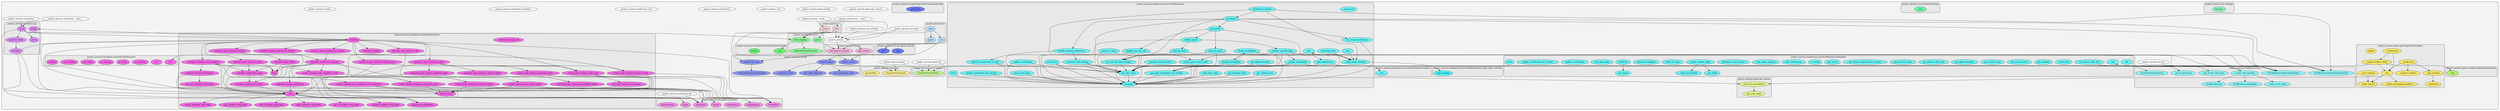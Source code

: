 digraph G {
    graph [rankdir=TB, ranksep=0.5, layout=dot, clusterrank="local"];
    subgraph cluster_G {

        graph [style="filled,rounded", fillcolor="#80808018", label=""];
        project_pactum [label="project_pactum", style="filled", fillcolor="#ffffffb2", fontcolor="#000000", group="0"];
        project_pactum____main__ [label="project_pactum.__main__", style="filled", fillcolor="#ffffffb2", fontcolor="#000000", group="1"];
        project_pactum__agent [label="project_pactum.agent", style="filled", fillcolor="#ffffffb2", fontcolor="#000000", group="2"];
        project_pactum__agent__api [label="project_pactum.agent.api", style="filled", fillcolor="#ffffffb2", fontcolor="#000000", group="3"];
        project_pactum__agent__get_notices [label="project_pactum.agent.get_notices", style="filled", fillcolor="#ffffffb2", fontcolor="#000000", group="4"];
        project_pactum__agent__worker [label="project_pactum.agent.worker", style="filled", fillcolor="#ffffffb2", fontcolor="#000000", group="5"];
        project_pactum__core [label="project_pactum.core", style="filled", fillcolor="#ffffffb2", fontcolor="#000000", group="6"];
        project_pactum__core__base [label="project_pactum.core.base", style="filled", fillcolor="#ffffffb2", fontcolor="#000000", group="7"];
        project_pactum__core__settings [label="project_pactum.core.settings", style="filled", fillcolor="#ffffffb2", fontcolor="#000000", group="8"];
        project_pactum__rendezvous [label="project_pactum.rendezvous", style="filled", fillcolor="#ffffffb2", fontcolor="#000000", group="9"];
        project_pactum__rendezvous__etcd [label="project_pactum.rendezvous.etcd", style="filled", fillcolor="#ffffffb2", fontcolor="#000000", group="10"];
        project_pactum__run [label="project_pactum.run", style="filled", fillcolor="#ffffffb2", fontcolor="#000000", group="11"];
        project_pactum__run____main__ [label="project_pactum.run.__main__", style="filled", fillcolor="#ffffffb2", fontcolor="#000000", group="12"];
        project_pactum__run__api [label="project_pactum.run.api", style="filled", fillcolor="#ffffffb2", fontcolor="#000000", group="13"];
        project_pactum__simulation [label="project_pactum.simulation", style="filled", fillcolor="#ffffffb2", fontcolor="#000000", group="14"];
        project_pactum__simulation____main__ [label="project_pactum.simulation.__main__", style="filled", fillcolor="#ffffffb2", fontcolor="#000000", group="15"];
        project_pactum__simulation__api [label="project_pactum.simulation.api", style="filled", fillcolor="#ffffffb2", fontcolor="#000000", group="16"];
        project_pactum__simulation__simulator [label="project_pactum.simulation.simulator", style="filled", fillcolor="#ffffffb2", fontcolor="#000000", group="17"];
        project_pactum__version [label="project_pactum.version", style="filled", fillcolor="#ffffffb2", fontcolor="#000000", group="18"];
        subgraph cluster_project_pactum {

            graph [style="filled,rounded", fillcolor="#80808018", label="project_pactum"];
            project_pactum__main [label="main", style="filled", fillcolor="#feccccb2", fontcolor="#000000", group="0"];
            project_pactum__run [label="run", style="filled", fillcolor="#feccccb2", fontcolor="#000000", group="0"];
        }
        subgraph cluster_project_pactum__agent__api {

            graph [style="filled,rounded", fillcolor="#80808018", label="project_pactum.agent.api"];
            project_pactum__agent__api__ProjectPactumAgent [label="ProjectPactumAgent", style="filled", fillcolor="#ffef65b2", fontcolor="#000000", group="3"];
            project_pactum__agent__api__ProjectPactumAgent [label="ProjectPactumAgent", style="filled", fillcolor="#ffef65b2", fontcolor="#000000", group="3"];
            project_pactum__agent__api__sig_handler [label="sig_handler", style="filled", fillcolor="#ffef65b2", fontcolor="#000000", group="3"];
        }
        subgraph cluster_project_pactum__agent__api__ProjectPactumAgent {

            graph [style="filled,rounded", fillcolor="#80808018", label="project_pactum.agent.api.ProjectPactumAgent"];
            project_pactum__agent__api__ProjectPactumAgent____init__ [label="__init__", style="filled", fillcolor="#ffea32b2", fontcolor="#000000", group="3"];
            project_pactum__agent__api__ProjectPactumAgent___assign_worker_ranks [label="_assign_worker_ranks", style="filled", fillcolor="#ffea32b2", fontcolor="#000000", group="3"];
            project_pactum__agent__api__ProjectPactumAgent___drain_preempting_workers [label="_drain_preempting_workers", style="filled", fillcolor="#ffea32b2", fontcolor="#000000", group="3"];
            project_pactum__agent__api__ProjectPactumAgent___invoke_run [label="_invoke_run", style="filled", fillcolor="#ffea32b2", fontcolor="#000000", group="3"];
            project_pactum__agent__api__ProjectPactumAgent___make_log_dir [label="_make_log_dir", style="filled", fillcolor="#ffea32b2", fontcolor="#000000", group="3"];
            project_pactum__agent__api__ProjectPactumAgent___monitor_workers [label="_monitor_workers", style="filled", fillcolor="#ffea32b2", fontcolor="#000000", group="3"];
            project_pactum__agent__api__ProjectPactumAgent___rendezvous [label="_rendezvous", style="filled", fillcolor="#ffea32b2", fontcolor="#000000", group="3"];
            project_pactum__agent__api__ProjectPactumAgent___shutdown [label="_shutdown", style="filled", fillcolor="#ffea32b2", fontcolor="#000000", group="3"];
            project_pactum__agent__api__ProjectPactumAgent___start_workers [label="_start_workers", style="filled", fillcolor="#ffea32b2", fontcolor="#000000", group="3"];
            project_pactum__agent__api__ProjectPactumAgent___stop_workers [label="_stop_workers", style="filled", fillcolor="#ffea32b2", fontcolor="#000000", group="3"];
            project_pactum__agent__api__ProjectPactumAgent__signal [label="signal", style="filled", fillcolor="#ffea32b2", fontcolor="#000000", group="3"];
        }
        subgraph cluster_project_pactum__agent__get_notices {

            graph [style="filled,rounded", fillcolor="#80808018", label="project_pactum.agent.get_notices"];
            project_pactum__agent__get_notices__check_for_preemption [label="check_for_preemption", style="filled", fillcolor="#e0ff65b2", fontcolor="#000000", group="4"];
            project_pactum__agent__get_notices__get_auth_token [label="get_auth_token", style="filled", fillcolor="#e0ff65b2", fontcolor="#000000", group="4"];
        }
        subgraph cluster_project_pactum__agent__worker {

            graph [style="filled,rounded", fillcolor="#80808018", label="project_pactum.agent.worker"];
            project_pactum__agent__worker__ProjectPactumWorker [label="ProjectPactumWorker", style="filled", fillcolor="#b2ff65b2", fontcolor="#000000", group="5"];
        }
        subgraph cluster_project_pactum__agent__worker__ProjectPactumWorker {

            graph [style="filled,rounded", fillcolor="#80808018", label="project_pactum.agent.worker.ProjectPactumWorker"];
            project_pactum__agent__worker__ProjectPactumWorker____init__ [label="__init__", style="filled", fillcolor="#99ff32b2", fontcolor="#000000", group="5"];
        }
        subgraph cluster_project_pactum__core__base {

            graph [style="filled,rounded", fillcolor="#80808018", label="project_pactum.core.base"];
            project_pactum__core__base__ProjectPactumFormatter [label="ProjectPactumFormatter", style="filled", fillcolor="#65ff75b2", fontcolor="#000000", group="7"];
            project_pactum__core__base__parse [label="parse", style="filled", fillcolor="#65ff75b2", fontcolor="#000000", group="7"];
            project_pactum__core__base__setup_logging [label="setup_logging", style="filled", fillcolor="#65ff75b2", fontcolor="#000000", group="7"];
        }
        subgraph cluster_project_pactum__core__base__ProjectPactumFormatter {

            graph [style="filled,rounded", fillcolor="#80808018", label="project_pactum.core.base.ProjectPactumFormatter"];
            project_pactum__core__base__ProjectPactumFormatter____init__ [label="__init__", style="filled", fillcolor="#32ff47b2", fontcolor="#000000", group="7"];
            project_pactum__core__base__ProjectPactumFormatter__format [label="format", style="filled", fillcolor="#32ff47b2", fontcolor="#000000", group="7"];
        }
        subgraph cluster_project_pactum__core__settings {

            graph [style="filled,rounded", fillcolor="#80808018", label="project_pactum.core.settings"];
            project_pactum__core__settings__Settings [label="Settings", style="filled", fillcolor="#65ffa3b2", fontcolor="#000000", group="8"];
        }
        subgraph cluster_project_pactum__core__settings__Settings {

            graph [style="filled,rounded", fillcolor="#80808018", label="project_pactum.core.settings.Settings"];
            project_pactum__core__settings__Settings____init__ [label="__init__", style="filled", fillcolor="#32ff84b2", fontcolor="#000000", group="8"];
        }
        subgraph cluster_project_pactum__rendezvous__etcd {

            graph [style="filled,rounded", fillcolor="#80808018", label="project_pactum.rendezvous.etcd"];
            project_pactum__rendezvous__etcd__EtcdRendezvous [label="EtcdRendezvous", style="filled", fillcolor="#65feffb2", fontcolor="#000000", group="10"];
            project_pactum__rendezvous__etcd__EtcdRendezvousHandler [label="EtcdRendezvousHandler", style="filled", fillcolor="#65feffb2", fontcolor="#000000", group="10"];
            project_pactum__rendezvous__etcd__EtcdRendezvousRetryImmediately [label="EtcdRendezvousRetryImmediately", style="filled", fillcolor="#65feffb2", fontcolor="#000000", group="10"];
            project_pactum__rendezvous__etcd__EtcdRendezvousRetryableFailure [label="EtcdRendezvousRetryableFailure", style="filled", fillcolor="#65feffb2", fontcolor="#000000", group="10"];
            project_pactum__rendezvous__etcd__TooFewNodesException [label="TooFewNodesException", style="filled", fillcolor="#65feffb2", fontcolor="#000000", group="10"];
            project_pactum__rendezvous__etcd___create_etcd_client [label="_create_etcd_client", style="filled", fillcolor="#65feffb2", fontcolor="#000000", group="10"];
            project_pactum__rendezvous__etcd___get_fq_hostname [label="_get_fq_hostname", style="filled", fillcolor="#65feffb2", fontcolor="#000000", group="10"];
            project_pactum__rendezvous__etcd___get_socket_with_port [label="_get_socket_with_port", style="filled", fillcolor="#65feffb2", fontcolor="#000000", group="10"];
            project_pactum__rendezvous__etcd__create_rdzv_handler [label="create_rdzv_handler", style="filled", fillcolor="#65feffb2", fontcolor="#000000", group="10"];
        }
        subgraph cluster_project_pactum__rendezvous__etcd__EtcdRendezvous {

            graph [style="filled,rounded", fillcolor="#80808018", label="project_pactum.rendezvous.etcd.EtcdRendezvous"];
            project_pactum__rendezvous__etcd__EtcdRendezvous____del__ [label="__del__", style="filled", fillcolor="#32feffb2", fontcolor="#000000", group="10"];
            project_pactum__rendezvous__etcd__EtcdRendezvous____init__ [label="__init__", style="filled", fillcolor="#32feffb2", fontcolor="#000000", group="10"];
            project_pactum__rendezvous__etcd__EtcdRendezvous__announce_self_waiting [label="announce_self_waiting", style="filled", fillcolor="#32feffb2", fontcolor="#000000", group="10"];
            project_pactum__rendezvous__etcd__EtcdRendezvous__assign_coordinates [label="assign_coordinates", style="filled", fillcolor="#32feffb2", fontcolor="#000000", group="10"];
            project_pactum__rendezvous__etcd__EtcdRendezvous__confirm_membership [label="confirm_membership", style="filled", fillcolor="#32feffb2", fontcolor="#000000", group="10"];
            project_pactum__rendezvous__etcd__EtcdRendezvous__confirm_phase [label="confirm_phase", style="filled", fillcolor="#32feffb2", fontcolor="#000000", group="10"];
            project_pactum__rendezvous__etcd__EtcdRendezvous__create_lock [label="create_lock", style="filled", fillcolor="#32feffb2", fontcolor="#000000", group="10"];
            project_pactum__rendezvous__etcd__EtcdRendezvous__create_path_if_not_exists [label="create_path_if_not_exists", style="filled", fillcolor="#32feffb2", fontcolor="#000000", group="10"];
            project_pactum__rendezvous__etcd__EtcdRendezvous__decide_reconfigure [label="decide_reconfigure", style="filled", fillcolor="#32feffb2", fontcolor="#000000", group="10"];
            project_pactum__rendezvous__etcd__EtcdRendezvous__get_current_step [label="get_current_step", style="filled", fillcolor="#32feffb2", fontcolor="#000000", group="10"];
            project_pactum__rendezvous__etcd__EtcdRendezvous__get_global_decision [label="get_global_decision", style="filled", fillcolor="#32feffb2", fontcolor="#000000", group="10"];
            project_pactum__rendezvous__etcd__EtcdRendezvous__get_path [label="get_path", style="filled", fillcolor="#32feffb2", fontcolor="#000000", group="10"];
            project_pactum__rendezvous__etcd__EtcdRendezvous__get_previous_state [label="get_previous_state", style="filled", fillcolor="#32feffb2", fontcolor="#000000", group="10"];
            project_pactum__rendezvous__etcd__EtcdRendezvous__get_rank_coordinates_for_version [label="get_rank_coordinates_for_version", style="filled", fillcolor="#32feffb2", fontcolor="#000000", group="10"];
            project_pactum__rendezvous__etcd__EtcdRendezvous__get_rdzv_state [label="get_rdzv_state", style="filled", fillcolor="#32feffb2", fontcolor="#000000", group="10"];
            project_pactum__rendezvous__etcd__EtcdRendezvous__handle_existing_rendezvous [label="handle_existing_rendezvous", style="filled", fillcolor="#32feffb2", fontcolor="#000000", group="10"];
            project_pactum__rendezvous__etcd__EtcdRendezvous__handle_join_last_call [label="handle_join_last_call", style="filled", fillcolor="#32feffb2", fontcolor="#000000", group="10"];
            project_pactum__rendezvous__etcd__EtcdRendezvous__init_phase [label="init_phase", style="filled", fillcolor="#32feffb2", fontcolor="#000000", group="10"];
            project_pactum__rendezvous__etcd__EtcdRendezvous__join_phase [label="join_phase", style="filled", fillcolor="#32feffb2", fontcolor="#000000", group="10"];
            project_pactum__rendezvous__etcd__EtcdRendezvous__join_rendezvous [label="join_rendezvous", style="filled", fillcolor="#32feffb2", fontcolor="#000000", group="10"];
            project_pactum__rendezvous__etcd__EtcdRendezvous__load_extra_data [label="load_extra_data", style="filled", fillcolor="#32feffb2", fontcolor="#000000", group="10"];
            project_pactum__rendezvous__etcd__EtcdRendezvous__previous_version_exists [label="previous_version_exists", style="filled", fillcolor="#32feffb2", fontcolor="#000000", group="10"];
            project_pactum__rendezvous__etcd__EtcdRendezvous__rendezvous_barrier [label="rendezvous_barrier", style="filled", fillcolor="#32feffb2", fontcolor="#000000", group="10"];
            project_pactum__rendezvous__etcd__EtcdRendezvous__set_closed [label="set_closed", style="filled", fillcolor="#32feffb2", fontcolor="#000000", group="10"];
            project_pactum__rendezvous__etcd__EtcdRendezvous__setup_kv_store [label="setup_kv_store", style="filled", fillcolor="#32feffb2", fontcolor="#000000", group="10"];
            project_pactum__rendezvous__etcd__EtcdRendezvous__setup_lease_renewal [label="setup_lease_renewal", style="filled", fillcolor="#32feffb2", fontcolor="#000000", group="10"];
            project_pactum__rendezvous__etcd__EtcdRendezvous__should_reconfigure [label="should_reconfigure", style="filled", fillcolor="#32feffb2", fontcolor="#000000", group="10"];
            project_pactum__rendezvous__etcd__EtcdRendezvous__stop_keep_alive [label="stop_keep_alive", style="filled", fillcolor="#32feffb2", fontcolor="#000000", group="10"];
            project_pactum__rendezvous__etcd__EtcdRendezvous__store_extra_data [label="store_extra_data", style="filled", fillcolor="#32feffb2", fontcolor="#000000", group="10"];
            project_pactum__rendezvous__etcd__EtcdRendezvous__try_create_rendezvous [label="try_create_rendezvous", style="filled", fillcolor="#32feffb2", fontcolor="#000000", group="10"];
            project_pactum__rendezvous__etcd__EtcdRendezvous__try_wait_for_state_change [label="try_wait_for_state_change", style="filled", fillcolor="#32feffb2", fontcolor="#000000", group="10"];
            project_pactum__rendezvous__etcd__EtcdRendezvous__update_coordinates [label="update_coordinates", style="filled", fillcolor="#32feffb2", fontcolor="#000000", group="10"];
            project_pactum__rendezvous__etcd__EtcdRendezvous__update_coordinates_for_version [label="update_coordinates_for_version", style="filled", fillcolor="#32feffb2", fontcolor="#000000", group="10"];
            project_pactum__rendezvous__etcd__EtcdRendezvous__wait_for_final [label="wait_for_final", style="filled", fillcolor="#32feffb2", fontcolor="#000000", group="10"];
            project_pactum__rendezvous__etcd__EtcdRendezvous__wait_for_peers [label="wait_for_peers", style="filled", fillcolor="#32feffb2", fontcolor="#000000", group="10"];
            project_pactum__rendezvous__etcd__EtcdRendezvous__wait_for_rendezvous_to_free [label="wait_for_rendezvous_to_free", style="filled", fillcolor="#32feffb2", fontcolor="#000000", group="10"];
            project_pactum__rendezvous__etcd__EtcdRendezvous__write [label="write", style="filled", fillcolor="#32feffb2", fontcolor="#000000", group="10"];
        }
        subgraph cluster_project_pactum__rendezvous__etcd__EtcdRendezvous__setup_lease_renewal {

            graph [style="filled,rounded", fillcolor="#80808018", label="project_pactum.rendezvous.etcd.EtcdRendezvous.setup_lease_renewal"];
            project_pactum__rendezvous__etcd__EtcdRendezvous__setup_lease_renewal__lease_worker [label="lease_worker", style="filled", fillcolor="#00feffb2", fontcolor="#000000", group="10"];
        }
        subgraph cluster_project_pactum__rendezvous__etcd__EtcdRendezvousHandler {

            graph [style="filled,rounded", fillcolor="#80808018", label="project_pactum.rendezvous.etcd.EtcdRendezvousHandler"];
            project_pactum__rendezvous__etcd__EtcdRendezvousHandler____del__ [label="__del__", style="filled", fillcolor="#32feffb2", fontcolor="#000000", group="10"];
            project_pactum__rendezvous__etcd__EtcdRendezvousHandler____init__ [label="__init__", style="filled", fillcolor="#32feffb2", fontcolor="#000000", group="10"];
            project_pactum__rendezvous__etcd__EtcdRendezvousHandler___get_ranks [label="_get_ranks", style="filled", fillcolor="#32feffb2", fontcolor="#000000", group="10"];
            project_pactum__rendezvous__etcd__EtcdRendezvousHandler___share_and_gather [label="_share_and_gather", style="filled", fillcolor="#32feffb2", fontcolor="#000000", group="10"];
            project_pactum__rendezvous__etcd__EtcdRendezvousHandler__assign_worker_ranks [label="assign_worker_ranks", style="filled", fillcolor="#32feffb2", fontcolor="#000000", group="10"];
            project_pactum__rendezvous__etcd__EtcdRendezvousHandler__create_lock [label="create_lock", style="filled", fillcolor="#32feffb2", fontcolor="#000000", group="10"];
            project_pactum__rendezvous__etcd__EtcdRendezvousHandler__get_backend [label="get_backend", style="filled", fillcolor="#32feffb2", fontcolor="#000000", group="10"];
            project_pactum__rendezvous__etcd__EtcdRendezvousHandler__get_current_state [label="get_current_state", style="filled", fillcolor="#32feffb2", fontcolor="#000000", group="10"];
            project_pactum__rendezvous__etcd__EtcdRendezvousHandler__get_current_step [label="get_current_step", style="filled", fillcolor="#32feffb2", fontcolor="#000000", group="10"];
            project_pactum__rendezvous__etcd__EtcdRendezvousHandler__get_global_decision [label="get_global_decision", style="filled", fillcolor="#32feffb2", fontcolor="#000000", group="10"];
            project_pactum__rendezvous__etcd__EtcdRendezvousHandler__get_master_addr_port [label="get_master_addr_port", style="filled", fillcolor="#32feffb2", fontcolor="#000000", group="10"];
            project_pactum__rendezvous__etcd__EtcdRendezvousHandler__get_previous_state [label="get_previous_state", style="filled", fillcolor="#32feffb2", fontcolor="#000000", group="10"];
            project_pactum__rendezvous__etcd__EtcdRendezvousHandler__get_rank_coordinates_for_version [label="get_rank_coordinates_for_version", style="filled", fillcolor="#32feffb2", fontcolor="#000000", group="10"];
            project_pactum__rendezvous__etcd__EtcdRendezvousHandler__get_run_id [label="get_run_id", style="filled", fillcolor="#32feffb2", fontcolor="#000000", group="10"];
            project_pactum__rendezvous__etcd__EtcdRendezvousHandler__is_closed [label="is_closed", style="filled", fillcolor="#32feffb2", fontcolor="#000000", group="10"];
            project_pactum__rendezvous__etcd__EtcdRendezvousHandler__next_rendezvous [label="next_rendezvous", style="filled", fillcolor="#32feffb2", fontcolor="#000000", group="10"];
            project_pactum__rendezvous__etcd__EtcdRendezvousHandler__num_nodeXs_waiting [label="num_nodes_waiting", style="filled", fillcolor="#32feffb2", fontcolor="#000000", group="10"];
            project_pactum__rendezvous__etcd__EtcdRendezvousHandler__previous_version_exists [label="previous_version_exists", style="filled", fillcolor="#32feffb2", fontcolor="#000000", group="10"];
            project_pactum__rendezvous__etcd__EtcdRendezvousHandler__set_closed [label="set_closed", style="filled", fillcolor="#32feffb2", fontcolor="#000000", group="10"];
            project_pactum__rendezvous__etcd__EtcdRendezvousHandler__set_master_addr_port [label="set_master_addr_port", style="filled", fillcolor="#32feffb2", fontcolor="#000000", group="10"];
            project_pactum__rendezvous__etcd__EtcdRendezvousHandler__setup_kv_store [label="setup_kv_store", style="filled", fillcolor="#32feffb2", fontcolor="#000000", group="10"];
            project_pactum__rendezvous__etcd__EtcdRendezvousHandler__should_reconfigure [label="should_reconfigure", style="filled", fillcolor="#32feffb2", fontcolor="#000000", group="10"];
            project_pactum__rendezvous__etcd__EtcdRendezvousHandler__shutdown [label="shutdown", style="filled", fillcolor="#32feffb2", fontcolor="#000000", group="10"];
            project_pactum__rendezvous__etcd__EtcdRendezvousHandler__stop_keep_alive [label="stop_keep_alive", style="filled", fillcolor="#32feffb2", fontcolor="#000000", group="10"];
            project_pactum__rendezvous__etcd__EtcdRendezvousHandler__update_coordinates [label="update_coordinates", style="filled", fillcolor="#32feffb2", fontcolor="#000000", group="10"];
            project_pactum__rendezvous__etcd__EtcdRendezvousHandler__update_coordinates_for_version [label="update_coordinates_for_version", style="filled", fillcolor="#32feffb2", fontcolor="#000000", group="10"];
            project_pactum__rendezvous__etcd__EtcdRendezvousHandler__write [label="write", style="filled", fillcolor="#32feffb2", fontcolor="#000000", group="10"];
        }
        subgraph cluster_project_pactum__rendezvous__etcd__TooFewNodesException {

            graph [style="filled,rounded", fillcolor="#80808018", label="project_pactum.rendezvous.etcd.TooFewNodesException"];
            project_pactum__rendezvous__etcd__TooFewNodesException____init__ [label="__init__", style="filled", fillcolor="#32feffb2", fontcolor="#000000", group="10"];
        }
        subgraph cluster_project_pactum__run {

            graph [style="filled,rounded", fillcolor="#80808018", label="project_pactum.run"];
            project_pactum__run__main [label="main", style="filled", fillcolor="#99e0ffb2", fontcolor="#000000", group="11"];
            project_pactum__run__parse [label="parse", style="filled", fillcolor="#99e0ffb2", fontcolor="#000000", group="11"];
            project_pactum__run__run [label="run", style="filled", fillcolor="#99e0ffb2", fontcolor="#000000", group="11"];
        }
        subgraph cluster_project_pactum__run__api {

            graph [style="filled,rounded", fillcolor="#80808018", label="project_pactum.run.api"];
            project_pactum__run__api__ProjectPactumLaunchConfig [label="ProjectPactumLaunchConfig", style="filled", fillcolor="#6575ffb2", fontcolor="#000000", group="13"];
            project_pactum__run__api___construct_event [label="_construct_event", style="filled", fillcolor="#6575ffb2", fontcolor="#000000", group="13"];
            project_pactum__run__api___get_addr_and_port [label="_get_addr_and_port", style="filled", fillcolor="#6575ffb2", fontcolor="#000000", group="13"];
            project_pactum__run__api___get_entrypoint_name [label="_get_entrypoint_name", style="filled", fillcolor="#6575ffb2", fontcolor="#000000", group="13"];
            project_pactum__run__api__config_from_args [label="config_from_args", style="filled", fillcolor="#6575ffb2", fontcolor="#000000", group="13"];
            project_pactum__run__api__elastic_launch [label="elastic_launch", style="filled", fillcolor="#6575ffb2", fontcolor="#000000", group="13"];
            project_pactum__run__api__launch_agent [label="launch_agent", style="filled", fillcolor="#6575ffb2", fontcolor="#000000", group="13"];
        }
        subgraph cluster_project_pactum__run__api__ProjectPactumLaunchConfig {

            graph [style="filled,rounded", fillcolor="#80808018", label="project_pactum.run.api.ProjectPactumLaunchConfig"];
            project_pactum__run__api__ProjectPactumLaunchConfig____post_init__ [label="__post_init__", style="filled", fillcolor="#3247ffb2", fontcolor="#000000", group="13"];
        }
        subgraph cluster_project_pactum__run__api__elastic_launch {

            graph [style="filled,rounded", fillcolor="#80808018", label="project_pactum.run.api.elastic_launch"];
            project_pactum__run__api__elastic_launch____call__ [label="__call__", style="filled", fillcolor="#3247ffb2", fontcolor="#000000", group="13"];
            project_pactum__run__api__elastic_launch____init__ [label="__init__", style="filled", fillcolor="#3247ffb2", fontcolor="#000000", group="13"];
        }
        subgraph cluster_project_pactum__simulation__api {

            graph [style="filled,rounded", fillcolor="#80808018", label="project_pactum.simulation.api"];
            project_pactum__simulation__api__generate_table [label="generate_table", style="filled", fillcolor="#e065ffb2", fontcolor="#000000", group="16"];
            project_pactum__simulation__api__graphX [label="graph", style="filled", fillcolor="#e065ffb2", fontcolor="#000000", group="16"];
            project_pactum__simulation__api__main [label="main", style="filled", fillcolor="#e065ffb2", fontcolor="#000000", group="16"];
            project_pactum__simulation__api__main [label="main", style="filled", fillcolor="#e065ffb2", fontcolor="#000000", group="16"];
            project_pactum__simulation__api__parse [label="parse", style="filled", fillcolor="#e065ffb2", fontcolor="#000000", group="16"];
            project_pactum__simulation__api__simulate [label="simulate", style="filled", fillcolor="#e065ffb2", fontcolor="#000000", group="16"];
        }
        subgraph cluster_project_pactum__simulation__simulator {

            graph [style="filled,rounded", fillcolor="#80808018", label="project_pactum.simulation.simulator"];
            project_pactum__simulation__simulator__Event [label="Event", style="filled", fillcolor="#ff65efb2", fontcolor="#000000", group="17"];
            project_pactum__simulation__simulator__EventKind [label="EventKind", style="filled", fillcolor="#ff65efb2", fontcolor="#000000", group="17"];
            project_pactum__simulation__simulator__NodeStatus [label="NodeStatus", style="filled", fillcolor="#ff65efb2", fontcolor="#000000", group="17"];
            project_pactum__simulation__simulator__Result [label="Result", style="filled", fillcolor="#ff65efb2", fontcolor="#000000", group="17"];
            project_pactum__simulation__simulator__Simulator [label="Simulator", style="filled", fillcolor="#ff65efb2", fontcolor="#000000", group="17"];
            project_pactum__simulation__simulator__SpotInstance [label="SpotInstance", style="filled", fillcolor="#ff65efb2", fontcolor="#000000", group="17"];
            project_pactum__simulation__simulator__SystemStatus [label="SystemStatus", style="filled", fillcolor="#ff65efb2", fontcolor="#000000", group="17"];
        }
        subgraph cluster_project_pactum__simulation__simulator__Simulator {

            graph [style="filled,rounded", fillcolor="#80808018", label="project_pactum.simulation.simulator.Simulator"];
            project_pactum__simulation__simulator__Simulator____init__ [label="__init__", style="filled", fillcolor="#ff32eab2", fontcolor="#000000", group="17"];
            project_pactum__simulation__simulator__Simulator__alexnet_simulate_step_delta [label="alexnet_simulate_step_delta", style="filled", fillcolor="#ff32eab2", fontcolor="#000000", group="17"];
            project_pactum__simulation__simulator__Simulator__bert_simulate_step_delta [label="bert_simulate_step_delta", style="filled", fillcolor="#ff32eab2", fontcolor="#000000", group="17"];
            project_pactum__simulation__simulator__Simulator__calculate_average [label="calculate_average", style="filled", fillcolor="#ff32eab2", fontcolor="#000000", group="17"];
            project_pactum__simulation__simulator__Simulator__calculate_average_old [label="calculate_average_old", style="filled", fillcolor="#ff32eab2", fontcolor="#000000", group="17"];
            project_pactum__simulation__simulator__Simulator__create_event [label="create_event", style="filled", fillcolor="#ff32eab2", fontcolor="#000000", group="17"];
            project_pactum__simulation__simulator__Simulator__create_global_rendezvous_timeout_event [label="create_global_rendezvous_timeout_event", style="filled", fillcolor="#ff32eab2", fontcolor="#000000", group="17"];
            project_pactum__simulation__simulator__Simulator__create_local_rendezvous_timeout_event [label="create_local_rendezvous_timeout_event", style="filled", fillcolor="#ff32eab2", fontcolor="#000000", group="17"];
            project_pactum__simulation__simulator__Simulator__create_spot_instance_add_event [label="create_spot_instance_add_event", style="filled", fillcolor="#ff32eab2", fontcolor="#000000", group="17"];
            project_pactum__simulation__simulator__Simulator__create_spot_instance_generate_event [label="create_spot_instance_generate_event", style="filled", fillcolor="#ff32eab2", fontcolor="#000000", group="17"];
            project_pactum__simulation__simulator__Simulator__create_spot_instance_ready_event [label="create_spot_instance_ready_event", style="filled", fillcolor="#ff32eab2", fontcolor="#000000", group="17"];
            project_pactum__simulation__simulator__Simulator__create_spot_instance_remove_event [label="create_spot_instance_remove_event", style="filled", fillcolor="#ff32eab2", fontcolor="#000000", group="17"];
            project_pactum__simulation__simulator__Simulator__create_training_step_complete_event [label="create_training_step_complete_event", style="filled", fillcolor="#ff32eab2", fontcolor="#000000", group="17"];
            project_pactum__simulation__simulator__Simulator__create_training_step_complete_event_absolute [label="create_training_step_complete_event_absolute", style="filled", fillcolor="#ff32eab2", fontcolor="#000000", group="17"];
            project_pactum__simulation__simulator__Simulator__generate_probabilities [label="generate_probabilities", style="filled", fillcolor="#ff32eab2", fontcolor="#000000", group="17"];
            project_pactum__simulation__simulator__Simulator__generate_spot_instance_addition_delta [label="generate_spot_instance_addition_delta", style="filled", fillcolor="#ff32eab2", fontcolor="#000000", group="17"];
            project_pactum__simulation__simulator__Simulator__generate_spot_instance_events [label="generate_spot_instance_events", style="filled", fillcolor="#ff32eab2", fontcolor="#000000", group="17"];
            project_pactum__simulation__simulator__Simulator__generate_spot_instance_initial_events [label="generate_spot_instance_initial_events", style="filled", fillcolor="#ff32eab2", fontcolor="#000000", group="17"];
            project_pactum__simulation__simulator__Simulator__generate_spot_instance_probability_delta [label="generate_spot_instance_probability_delta", style="filled", fillcolor="#ff32eab2", fontcolor="#000000", group="17"];
            project_pactum__simulation__simulator__Simulator__generate_spot_instance_removal_delta [label="generate_spot_instance_removal_delta", style="filled", fillcolor="#ff32eab2", fontcolor="#000000", group="17"];
            project_pactum__simulation__simulator__Simulator__get_num_workers_overloaded [label="get_num_workers_overloaded", style="filled", fillcolor="#ff32eab2", fontcolor="#000000", group="17"];
            project_pactum__simulation__simulator__Simulator__get_spot_instance_next_name [label="get_spot_instance_next_name", style="filled", fillcolor="#ff32eab2", fontcolor="#000000", group="17"];
            project_pactum__simulation__simulator__Simulator__gnmt_simulate_step_delta [label="gnmt_simulate_step_delta", style="filled", fillcolor="#ff32eab2", fontcolor="#000000", group="17"];
            project_pactum__simulation__simulator__Simulator__gpt_2_simulate_step_delta [label="gpt_2_simulate_step_delta", style="filled", fillcolor="#ff32eab2", fontcolor="#000000", group="17"];
            project_pactum__simulation__simulator__Simulator__info [label="info", style="filled", fillcolor="#ff32eab2", fontcolor="#000000", group="17"];
            project_pactum__simulation__simulator__Simulator__resnet_simulate_step_delta [label="resnet_simulate_step_delta", style="filled", fillcolor="#ff32eab2", fontcolor="#000000", group="17"];
            project_pactum__simulation__simulator__Simulator__simulate [label="simulate", style="filled", fillcolor="#ff32eab2", fontcolor="#000000", group="17"];
            project_pactum__simulation__simulator__Simulator__simulate_assign_coordinates [label="simulate_assign_coordinates", style="filled", fillcolor="#ff32eab2", fontcolor="#000000", group="17"];
            project_pactum__simulation__simulator__Simulator__simulate_fatal_failure [label="simulate_fatal_failure", style="filled", fillcolor="#ff32eab2", fontcolor="#000000", group="17"];
            project_pactum__simulation__simulator__Simulator__simulate_global_rendezvous_timeout [label="simulate_global_rendezvous_timeout", style="filled", fillcolor="#ff32eab2", fontcolor="#000000", group="17"];
            project_pactum__simulation__simulator__Simulator__simulate_local_rendezvous_timeout [label="simulate_local_rendezvous_timeout", style="filled", fillcolor="#ff32eab2", fontcolor="#000000", group="17"];
            project_pactum__simulation__simulator__Simulator__simulate_rendezvous_restart [label="simulate_rendezvous_restart", style="filled", fillcolor="#ff32eab2", fontcolor="#000000", group="17"];
            project_pactum__simulation__simulator__Simulator__simulate_rendezvous_start [label="simulate_rendezvous_start", style="filled", fillcolor="#ff32eab2", fontcolor="#000000", group="17"];
            project_pactum__simulation__simulator__Simulator__simulate_rendezvous_timeout [label="simulate_rendezvous_timeout", style="filled", fillcolor="#ff32eab2", fontcolor="#000000", group="17"];
            project_pactum__simulation__simulator__Simulator__simulate_should_reconfigure [label="simulate_should_reconfigure", style="filled", fillcolor="#ff32eab2", fontcolor="#000000", group="17"];
            project_pactum__simulation__simulator__Simulator__simulate_spot_instance_add [label="simulate_spot_instance_add", style="filled", fillcolor="#ff32eab2", fontcolor="#000000", group="17"];
            project_pactum__simulation__simulator__Simulator__simulate_spot_instance_ready [label="simulate_spot_instance_ready", style="filled", fillcolor="#ff32eab2", fontcolor="#000000", group="17"];
            project_pactum__simulation__simulator__Simulator__simulate_spot_instance_remove [label="simulate_spot_instance_remove", style="filled", fillcolor="#ff32eab2", fontcolor="#000000", group="17"];
            project_pactum__simulation__simulator__Simulator__simulate_training_step_complete [label="simulate_training_step_complete", style="filled", fillcolor="#ff32eab2", fontcolor="#000000", group="17"];
            project_pactum__simulation__simulator__Simulator__vgg_simulate_step_delta [label="vgg_simulate_step_delta", style="filled", fillcolor="#ff32eab2", fontcolor="#000000", group="17"];
        }
        subgraph cluster_project_pactum__simulation__simulator__SpotInstance {

            graph [style="filled,rounded", fillcolor="#80808018", label="project_pactum.simulation.simulator.SpotInstance"];
            project_pactum__simulation__simulator__SpotInstance____init__ [label="__init__", style="filled", fillcolor="#ff32eab2", fontcolor="#000000", group="17"];
            project_pactum__simulation__simulator__SpotInstance____str__ [label="__str__", style="filled", fillcolor="#ff32eab2", fontcolor="#000000", group="17"];
            project_pactum__simulation__simulator__SpotInstance__is_creating [label="is_creating", style="filled", fillcolor="#ff32eab2", fontcolor="#000000", group="17"];
            project_pactum__simulation__simulator__SpotInstance__is_ready [label="is_ready", style="filled", fillcolor="#ff32eab2", fontcolor="#000000", group="17"];
            project_pactum__simulation__simulator__SpotInstance__is_running [label="is_running", style="filled", fillcolor="#ff32eab2", fontcolor="#000000", group="17"];
            project_pactum__simulation__simulator__SpotInstance__set_ready [label="set_ready", style="filled", fillcolor="#ff32eab2", fontcolor="#000000", group="17"];
            project_pactum__simulation__simulator__SpotInstance__set_running [label="set_running", style="filled", fillcolor="#ff32eab2", fontcolor="#000000", group="17"];
            project_pactum__simulation__simulator__SpotInstance__uptime [label="uptime", style="filled", fillcolor="#ff32eab2", fontcolor="#000000", group="17"];
        }
        subgraph cluster_project_pactum__version {

            graph [style="filled,rounded", fillcolor="#80808018", label="project_pactum.version"];
            project_pactum__version__get_python_version [label="get_python_version", style="filled", fillcolor="#ff99d6b2", fontcolor="#000000", group="18"];
            project_pactum__version__get_version [label="get_version", style="filled", fillcolor="#ff99d6b2", fontcolor="#000000", group="18"];
        }
    }
        project_pactum -> project_pactum__version__get_version [style="solid",  color="#000000"];
        project_pactum -> project_pactum__version__get_python_version [style="solid",  color="#000000"];
        project_pactum__main -> project_pactum__core__base__setup_logging [style="solid",  color="#000000"];
        project_pactum__main -> project_pactum__core__base__parse [style="solid",  color="#000000"];
        project_pactum____main__ -> project_pactum__main [style="solid",  color="#000000"];
        project_pactum____main__ -> project_pactum [style="solid",  color="#000000"];
        project_pactum__agent__api -> project_pactum__agent__worker__ProjectPactumWorker [style="solid",  color="#000000"];
        project_pactum__agent__api -> project_pactum__agent__get_notices__check_for_preemption [style="solid",  color="#000000"];
        project_pactum__agent__api__ProjectPactumAgent____init__ -> project_pactum__agent__get_notices__check_for_preemption [style="solid",  color="#000000"];
        project_pactum__agent__api__ProjectPactumAgent____init__ -> project_pactum__agent__api__ProjectPactumAgent___make_log_dir [style="solid",  color="#000000"];
        project_pactum__agent__api__ProjectPactumAgent____init__ -> project_pactum__agent__api__ProjectPactumAgent___drain_preempting_workers [style="solid",  color="#000000"];
        project_pactum__agent__api__ProjectPactumAgent___rendezvous -> project_pactum__agent__api__ProjectPactumAgent___assign_worker_ranks [style="solid",  color="#000000"];
        project_pactum__agent__api__ProjectPactumAgent___rendezvous -> project_pactum__agent__api__ProjectPactumAgent____init__ [style="solid",  color="#000000"];
        project_pactum__agent__api__ProjectPactumAgent___invoke_run -> project_pactum__agent__api__ProjectPactumAgent___stop_workers [style="solid",  color="#000000"];
        project_pactum__agent__api__ProjectPactumAgent___invoke_run -> project_pactum__agent__api__ProjectPactumAgent___monitor_workers [style="solid",  color="#000000"];
        project_pactum__agent__api__ProjectPactumAgent___invoke_run -> project_pactum__agent__api__ProjectPactumAgent____init__ [style="solid",  color="#000000"];
        project_pactum__agent__api__ProjectPactumAgent___assign_worker_ranks -> project_pactum__agent__worker__ProjectPactumWorker [style="solid",  color="#000000"];
        project_pactum__agent__api__ProjectPactumAgent___assign_worker_ranks -> project_pactum__agent__worker__ProjectPactumWorker____init__ [style="solid",  color="#000000"];
        project_pactum__agent__api__ProjectPactumAgent___assign_worker_ranks -> project_pactum__agent__api__ProjectPactumAgent____init__ [style="solid",  color="#000000"];
        project_pactum__agent__api__ProjectPactumAgent___start_workers -> project_pactum__agent__api__ProjectPactumAgent___make_log_dir [style="solid",  color="#000000"];
        project_pactum__agent__api__ProjectPactumAgent___stop_workers -> project_pactum__agent__api__ProjectPactumAgent___shutdown [style="solid",  color="#000000"];
        project_pactum__agent__get_notices__check_for_preemption -> project_pactum__agent__get_notices__get_auth_token [style="solid",  color="#000000"];
        project_pactum__agent -> project_pactum__agent__api__ProjectPactumAgent [style="solid",  color="#000000"];
        project_pactum__agent -> project_pactum__agent__worker__ProjectPactumWorker [style="solid",  color="#000000"];
        project_pactum__core__base -> project_pactum [style="solid",  color="#000000"];
        project_pactum__core__base__parse -> project_pactum__version__get_python_version [style="solid",  color="#000000"];
        project_pactum__core__base__setup_logging -> project_pactum__core__base__ProjectPactumFormatter [style="solid",  color="#000000"];
        project_pactum__core__base__setup_logging -> project_pactum__core__base__ProjectPactumFormatter____init__ [style="solid",  color="#000000"];
        project_pactum__core__settings -> project_pactum [style="solid",  color="#000000"];
        project_pactum__rendezvous__etcd__EtcdRendezvousHandler__set_master_addr_port -> project_pactum__rendezvous__etcd___get_socket_with_port [style="solid",  color="#000000"];
        project_pactum__rendezvous__etcd__EtcdRendezvousHandler__set_master_addr_port -> project_pactum__rendezvous__etcd___get_fq_hostname [style="solid",  color="#000000"];
        project_pactum__rendezvous__etcd__EtcdRendezvousHandler__assign_worker_ranks -> project_pactum__rendezvous__etcd__EtcdRendezvousHandler___share_and_gather [style="solid",  color="#000000"];
        project_pactum__rendezvous__etcd__EtcdRendezvousHandler__assign_worker_ranks -> project_pactum__rendezvous__etcd__EtcdRendezvousHandler___get_ranks [style="solid",  color="#000000"];
        project_pactum__rendezvous__etcd__EtcdRendezvousHandler__shutdown -> project_pactum__rendezvous__etcd__EtcdRendezvousHandler__set_closed [style="solid",  color="#000000"];
        project_pactum__rendezvous__etcd__EtcdRendezvous____init__ -> project_pactum__rendezvous__etcd__EtcdRendezvous__get_path [style="solid",  color="#000000"];
        project_pactum__rendezvous__etcd__EtcdRendezvous____init__ -> project_pactum__rendezvous__etcd__EtcdRendezvous__setup_lease_renewal [style="solid",  color="#000000"];
        project_pactum__rendezvous__etcd__EtcdRendezvous____init__ -> project_pactum__rendezvous__etcd__EtcdRendezvous__create_path_if_not_exists [style="solid",  color="#000000"];
        project_pactum__rendezvous__etcd__EtcdRendezvous____del__ -> project_pactum__rendezvous__etcd__EtcdRendezvous__setup_lease_renewal [style="solid",  color="#000000"];
        project_pactum__rendezvous__etcd__EtcdRendezvous__stop_keep_alive -> project_pactum__rendezvous__etcd__EtcdRendezvous__setup_lease_renewal [style="solid",  color="#000000"];
        project_pactum__rendezvous__etcd__EtcdRendezvous__write -> project_pactum__rendezvous__etcd__EtcdRendezvous__get_path [style="solid",  color="#000000"];
        project_pactum__rendezvous__etcd__EtcdRendezvous__rendezvous_barrier -> project_pactum__rendezvous__etcd__EtcdRendezvousRetryableFailure [style="solid",  color="#000000"];
        project_pactum__rendezvous__etcd__EtcdRendezvous__rendezvous_barrier -> project_pactum__rendezvous__etcd__EtcdRendezvous__setup_lease_renewal [style="solid",  color="#000000"];
        project_pactum__rendezvous__etcd__EtcdRendezvous__rendezvous_barrier -> project_pactum__rendezvous__etcd__EtcdRendezvous__init_phase [style="solid",  color="#000000"];
        project_pactum__rendezvous__etcd__EtcdRendezvous__rendezvous_barrier -> project_pactum__rendezvous__etcd__EtcdRendezvousRetryImmediately [style="solid",  color="#000000"];
        project_pactum__rendezvous__etcd__EtcdRendezvous__init_phase -> project_pactum__rendezvous__etcd__EtcdRendezvous__join_phase [style="solid",  color="#000000"];
        project_pactum__rendezvous__etcd__EtcdRendezvous__init_phase -> project_pactum__rendezvous__etcd__EtcdRendezvous__try_wait_for_state_change [style="solid",  color="#000000"];
        project_pactum__rendezvous__etcd__EtcdRendezvous__init_phase -> project_pactum__rendezvous__etcd__EtcdRendezvous__handle_existing_rendezvous [style="solid",  color="#000000"];
        project_pactum__rendezvous__etcd__EtcdRendezvous__init_phase -> project_pactum__rendezvous__etcd__EtcdRendezvousRetryableFailure [style="solid",  color="#000000"];
        project_pactum__rendezvous__etcd__EtcdRendezvous__init_phase -> project_pactum__rendezvous__etcd__EtcdRendezvous__try_create_rendezvous [style="solid",  color="#000000"];
        project_pactum__rendezvous__etcd__EtcdRendezvous__init_phase -> project_pactum__rendezvous__etcd__EtcdRendezvousRetryImmediately [style="solid",  color="#000000"];
        project_pactum__rendezvous__etcd__EtcdRendezvous__init_phase -> project_pactum__rendezvous__etcd__EtcdRendezvous__get_rdzv_state [style="solid",  color="#000000"];
        project_pactum__rendezvous__etcd__EtcdRendezvous__join_phase -> project_pactum__rendezvous__etcd__EtcdRendezvous__join_rendezvous [style="solid",  color="#000000"];
        project_pactum__rendezvous__etcd__EtcdRendezvous__join_phase -> project_pactum__rendezvous__etcd__EtcdRendezvous__confirm_phase [style="solid",  color="#000000"];
        project_pactum__rendezvous__etcd__EtcdRendezvous__join_phase -> project_pactum__rendezvous__etcd__EtcdRendezvous__wait_for_peers [style="solid",  color="#000000"];
        project_pactum__rendezvous__etcd__EtcdRendezvous__join_phase -> project_pactum__rendezvous__etcd__EtcdRendezvous__handle_join_last_call [style="solid",  color="#000000"];
        project_pactum__rendezvous__etcd__EtcdRendezvous__confirm_phase -> project_pactum__rendezvous__etcd__EtcdRendezvous__confirm_membership [style="solid",  color="#000000"];
        project_pactum__rendezvous__etcd__EtcdRendezvous__confirm_phase -> project_pactum__rendezvous__etcd__EtcdRendezvous__wait_for_final [style="solid",  color="#000000"];
        project_pactum__rendezvous__etcd__EtcdRendezvous__confirm_phase -> project_pactum__rendezvous__etcd__EtcdRendezvous__get_path [style="solid",  color="#000000"];
        project_pactum__rendezvous__etcd__EtcdRendezvous__handle_existing_rendezvous -> project_pactum__rendezvous__etcd__EtcdRendezvous__announce_self_waiting [style="solid",  color="#000000"];
        project_pactum__rendezvous__etcd__EtcdRendezvous__handle_existing_rendezvous -> project_pactum__rendezvous__etcd__EtcdRendezvous__wait_for_rendezvous_to_free [style="solid",  color="#000000"];
        project_pactum__rendezvous__etcd__EtcdRendezvous__try_create_rendezvous -> project_pactum__rendezvous__etcd__EtcdRendezvous__get_path [style="solid",  color="#000000"];
        project_pactum__rendezvous__etcd__EtcdRendezvous__join_rendezvous -> project_pactum__rendezvous__etcd__EtcdRendezvousRetryableFailure [style="solid",  color="#000000"];
        project_pactum__rendezvous__etcd__EtcdRendezvous__join_rendezvous -> project_pactum__rendezvous__etcd__EtcdRendezvous__get_path [style="solid",  color="#000000"];
        project_pactum__rendezvous__etcd__EtcdRendezvous__join_rendezvous -> project_pactum__rendezvous__etcd__EtcdRendezvousRetryImmediately [style="solid",  color="#000000"];
        project_pactum__rendezvous__etcd__EtcdRendezvous__join_rendezvous -> project_pactum__rendezvous__etcd__EtcdRendezvous__get_rdzv_state [style="solid",  color="#000000"];
        project_pactum__rendezvous__etcd__EtcdRendezvous__wait_for_peers -> project_pactum__rendezvous__etcd__EtcdRendezvous__try_wait_for_state_change [style="solid",  color="#000000"];
        project_pactum__rendezvous__etcd__EtcdRendezvous__wait_for_peers -> project_pactum__rendezvous__etcd__EtcdRendezvousRetryableFailure [style="solid",  color="#000000"];
        project_pactum__rendezvous__etcd__EtcdRendezvous__wait_for_peers -> project_pactum__rendezvous__etcd__EtcdRendezvous__get_rdzv_state [style="solid",  color="#000000"];
        project_pactum__rendezvous__etcd__EtcdRendezvous__assign_coordinates -> project_pactum__rendezvous__etcd__EtcdRendezvous__get_rank_coordinates_for_version [style="solid",  color="#000000"];
        project_pactum__rendezvous__etcd__EtcdRendezvous__assign_coordinates -> project_pactum__rendezvous__etcd__TooFewNodesException____init__ [style="solid",  color="#000000"];
        project_pactum__rendezvous__etcd__EtcdRendezvous__assign_coordinates -> project_pactum__rendezvous__etcd__EtcdRendezvous__get_path [style="solid",  color="#000000"];
        project_pactum__rendezvous__etcd__EtcdRendezvous__assign_coordinates -> project_pactum__rendezvous__etcd__TooFewNodesException [style="solid",  color="#000000"];
        project_pactum__rendezvous__etcd__EtcdRendezvous__update_coordinates -> project_pactum__rendezvous__etcd__EtcdRendezvous__get_rdzv_state [style="solid",  color="#000000"];
        project_pactum__rendezvous__etcd__EtcdRendezvous__update_coordinates -> project_pactum__rendezvous__etcd__EtcdRendezvous__get_path [style="solid",  color="#000000"];
        project_pactum__rendezvous__etcd__EtcdRendezvous__update_coordinates_for_version -> project_pactum__rendezvous__etcd__EtcdRendezvous__get_path [style="solid",  color="#000000"];
        project_pactum__rendezvous__etcd__EtcdRendezvous__previous_version_exists -> project_pactum__rendezvous__etcd__EtcdRendezvous__get_rdzv_state [style="solid",  color="#000000"];
        project_pactum__rendezvous__etcd__EtcdRendezvous__get_previous_state -> project_pactum__rendezvous__etcd__EtcdRendezvous__get_path [style="solid",  color="#000000"];
        project_pactum__rendezvous__etcd__EtcdRendezvous__get_current_step -> project_pactum__rendezvous__etcd__EtcdRendezvous__get_path [style="solid",  color="#000000"];
        project_pactum__rendezvous__etcd__EtcdRendezvous__get_global_decision -> project_pactum__rendezvous__etcd__EtcdRendezvous__get_rank_coordinates_for_version [style="solid",  color="#000000"];
        project_pactum__rendezvous__etcd__EtcdRendezvous__get_global_decision -> project_pactum__rendezvous__etcd__EtcdRendezvous__get_rdzv_state [style="solid",  color="#000000"];
        project_pactum__rendezvous__etcd__EtcdRendezvous__confirm_membership -> project_pactum__rendezvous__etcd__EtcdRendezvous__get_path [style="solid",  color="#000000"];
        project_pactum__rendezvous__etcd__EtcdRendezvous__confirm_membership -> project_pactum__rendezvous__etcd__EtcdRendezvous__setup_lease_renewal [style="solid",  color="#000000"];
        project_pactum__rendezvous__etcd__EtcdRendezvous__confirm_membership -> project_pactum__rendezvous__etcd__EtcdRendezvous__assign_coordinates [style="solid",  color="#000000"];
        project_pactum__rendezvous__etcd__EtcdRendezvous__confirm_membership -> project_pactum__rendezvous__etcd__EtcdRendezvousRetryImmediately [style="solid",  color="#000000"];
        project_pactum__rendezvous__etcd__EtcdRendezvous__confirm_membership -> project_pactum__rendezvous__etcd__EtcdRendezvous__get_rdzv_state [style="solid",  color="#000000"];
        project_pactum__rendezvous__etcd__EtcdRendezvous__wait_for_final -> project_pactum__rendezvous__etcd__EtcdRendezvous__try_wait_for_state_change [style="solid",  color="#000000"];
        project_pactum__rendezvous__etcd__EtcdRendezvous__wait_for_final -> project_pactum__rendezvous__etcd__EtcdRendezvousRetryableFailure [style="solid",  color="#000000"];
        project_pactum__rendezvous__etcd__EtcdRendezvous__wait_for_final -> project_pactum__rendezvous__etcd__EtcdRendezvous__get_rdzv_state [style="solid",  color="#000000"];
        project_pactum__rendezvous__etcd__EtcdRendezvous__announce_self_waiting -> project_pactum__rendezvous__etcd__EtcdRendezvous__get_rdzv_state [style="solid",  color="#000000"];
        project_pactum__rendezvous__etcd__EtcdRendezvous__announce_self_waiting -> project_pactum__rendezvous__etcd__EtcdRendezvous__get_path [style="solid",  color="#000000"];
        project_pactum__rendezvous__etcd__EtcdRendezvous__announce_self_waiting -> project_pactum__rendezvous__etcd__EtcdRendezvousRetryImmediately [style="solid",  color="#000000"];
        project_pactum__rendezvous__etcd__EtcdRendezvous__get_rank_coordinates_for_version -> project_pactum__rendezvous__etcd__EtcdRendezvous__get_path [style="solid",  color="#000000"];
        project_pactum__rendezvous__etcd__EtcdRendezvous__decide_reconfigure -> project_pactum__rendezvous__etcd__EtcdRendezvous__get_rank_coordinates_for_version [style="solid",  color="#000000"];
        project_pactum__rendezvous__etcd__EtcdRendezvous__decide_reconfigure -> project_pactum__rendezvous__etcd__EtcdRendezvous__get_path [style="solid",  color="#000000"];
        project_pactum__rendezvous__etcd__EtcdRendezvous__decide_reconfigure -> project_pactum__rendezvous__etcd__EtcdRendezvous__should_reconfigure [style="solid",  color="#000000"];
        project_pactum__rendezvous__etcd__EtcdRendezvous__should_reconfigure -> project_pactum__rendezvous__etcd__EtcdRendezvous__get_rdzv_state [style="solid",  color="#000000"];
        project_pactum__rendezvous__etcd__EtcdRendezvous__should_reconfigure -> project_pactum__rendezvous__etcd__EtcdRendezvous__decide_reconfigure [style="solid",  color="#000000"];
        project_pactum__rendezvous__etcd__EtcdRendezvous__should_reconfigure -> project_pactum__rendezvous__etcd__EtcdRendezvous__get_path [style="solid",  color="#000000"];
        project_pactum__rendezvous__etcd__EtcdRendezvous__wait_for_rendezvous_to_free -> project_pactum__rendezvous__etcd__EtcdRendezvous__get_rdzv_state [style="solid",  color="#000000"];
        project_pactum__rendezvous__etcd__EtcdRendezvous__wait_for_rendezvous_to_free -> project_pactum__rendezvous__etcd__EtcdRendezvous__get_path [style="solid",  color="#000000"];
        project_pactum__rendezvous__etcd__EtcdRendezvous__handle_join_last_call -> project_pactum__rendezvous__etcd__EtcdRendezvous__try_wait_for_state_change [style="solid",  color="#000000"];
        project_pactum__rendezvous__etcd__EtcdRendezvous__handle_join_last_call -> project_pactum__rendezvous__etcd__EtcdRendezvousRetryableFailure [style="solid",  color="#000000"];
        project_pactum__rendezvous__etcd__EtcdRendezvous__handle_join_last_call -> project_pactum__rendezvous__etcd__EtcdRendezvous__get_path [style="solid",  color="#000000"];
        project_pactum__rendezvous__etcd__EtcdRendezvous__handle_join_last_call -> project_pactum__rendezvous__etcd__EtcdRendezvous__get_rdzv_state [style="solid",  color="#000000"];
        project_pactum__rendezvous__etcd__EtcdRendezvous__set_closed -> project_pactum__rendezvous__etcd__EtcdRendezvous__get_rdzv_state [style="solid",  color="#000000"];
        project_pactum__rendezvous__etcd__EtcdRendezvous__set_closed -> project_pactum__rendezvous__etcd__EtcdRendezvous__get_path [style="solid",  color="#000000"];
        project_pactum__rendezvous__etcd__EtcdRendezvous__get_rdzv_state -> project_pactum__rendezvous__etcd__EtcdRendezvous__get_path [style="solid",  color="#000000"];
        project_pactum__rendezvous__etcd__EtcdRendezvous__try_wait_for_state_change -> project_pactum__rendezvous__etcd__EtcdRendezvous__get_rdzv_state [style="solid",  color="#000000"];
        project_pactum__rendezvous__etcd__EtcdRendezvous__try_wait_for_state_change -> project_pactum__rendezvous__etcd__EtcdRendezvous__get_path [style="solid",  color="#000000"];
        project_pactum__rendezvous__etcd__EtcdRendezvous__setup_lease_renewal -> project_pactum__rendezvous__etcd__EtcdRendezvous__setup_lease_renewal__lease_worker [style="solid",  color="#000000"];
        project_pactum__rendezvous__etcd__EtcdRendezvous__store_extra_data -> project_pactum__rendezvous__etcd__EtcdRendezvous__get_path [style="solid",  color="#000000"];
        project_pactum__rendezvous__etcd__EtcdRendezvous__load_extra_data -> project_pactum__rendezvous__etcd__EtcdRendezvous__get_path [style="solid",  color="#000000"];
        project_pactum__rendezvous__etcd__EtcdRendezvous__setup_kv_store -> project_pactum__rendezvous__etcd__EtcdRendezvous__create_path_if_not_exists [style="solid",  color="#000000"];
        project_pactum__rendezvous__etcd__EtcdRendezvous__setup_kv_store -> project_pactum__rendezvous__etcd__EtcdRendezvous__get_path [style="solid",  color="#000000"];
        project_pactum__rendezvous__etcd__create_rdzv_handler -> project_pactum__rendezvous__etcd__EtcdRendezvous____init__ [style="solid",  color="#000000"];
        project_pactum__rendezvous__etcd__create_rdzv_handler -> project_pactum__rendezvous__etcd__EtcdRendezvous [style="solid",  color="#000000"];
        project_pactum__rendezvous__etcd__create_rdzv_handler -> project_pactum__rendezvous__etcd__EtcdRendezvousHandler [style="solid",  color="#000000"];
        project_pactum__rendezvous__etcd__create_rdzv_handler -> project_pactum__rendezvous__etcd__EtcdRendezvousHandler____init__ [style="solid",  color="#000000"];
        project_pactum__rendezvous__etcd__create_rdzv_handler -> project_pactum__rendezvous__etcd___create_etcd_client [style="solid",  color="#000000"];
        project_pactum__run__api -> project_pactum__rendezvous__etcd__create_rdzv_handler [style="solid",  color="#000000"];
        project_pactum__run__api__elastic_launch____call__ -> project_pactum__run__api__launch_agent [style="solid",  color="#000000"];
        project_pactum__run__api__config_from_args -> project_pactum__run__api__ProjectPactumLaunchConfig [style="solid",  color="#000000"];
        project_pactum__run__api__launch_agent -> project_pactum__run__api___get_entrypoint_name [style="solid",  color="#000000"];
        project_pactum__run__api__launch_agent -> project_pactum__run__api___construct_event [style="solid",  color="#000000"];
        project_pactum__run__api__launch_agent -> project_pactum__run__api___get_addr_and_port [style="solid",  color="#000000"];
        project_pactum__run__api__launch_agent -> project_pactum__rendezvous__etcd__create_rdzv_handler [style="solid",  color="#000000"];
        project_pactum__run__api__launch_agent -> project_pactum__agent__api__ProjectPactumAgent [style="solid",  color="#000000"];
        project_pactum__run -> project_pactum__run__api__config_from_args [style="solid",  color="#000000"];
        project_pactum__run -> project_pactum [style="solid",  color="#000000"];
        project_pactum__run -> project_pactum__run__api__elastic_launch [style="solid",  color="#000000"];
        project_pactum__run__parse -> project_pactum__version__get_python_version [style="solid",  color="#000000"];
        project_pactum__run__run -> project_pactum__run__api__config_from_args [style="solid",  color="#000000"];
        project_pactum__run__run -> project_pactum__run__api__elastic_launch [style="solid",  color="#000000"];
        project_pactum__run__run -> project_pactum__run__api__elastic_launch____init__ [style="solid",  color="#000000"];
        project_pactum__run__main -> project_pactum__core__base__setup_logging [style="solid",  color="#000000"];
        project_pactum__run__main -> project_pactum__run__parse [style="solid",  color="#000000"];
        project_pactum__run__main -> project_pactum__run__run [style="solid",  color="#000000"];
        project_pactum__run____main__ -> project_pactum__run [style="solid",  color="#000000"];
        project_pactum__run____main__ -> project_pactum [style="solid",  color="#000000"];
        project_pactum__simulation__api -> project_pactum__simulation__simulator__Simulator [style="solid",  color="#000000"];
        project_pactum__simulation__api__simulate -> project_pactum__simulation__simulator__Simulator__simulate [style="solid",  color="#000000"];
        project_pactum__simulation__api__simulate -> project_pactum__simulation__simulator__Simulator [style="solid",  color="#000000"];
        project_pactum__simulation__api__simulate -> project_pactum__simulation__simulator__Simulator____init__ [style="solid",  color="#000000"];
        project_pactum__simulation__api__generate_table -> project_pactum__simulation__api__simulate [style="solid",  color="#000000"];
        project_pactum__simulation__api__main -> project_pactum__simulation__simulator__Simulator [style="solid",  color="#000000"];
        project_pactum__simulation__api__main -> project_pactum__simulation__simulator__Simulator__simulate [style="solid",  color="#000000"];
        project_pactum__simulation__api__main -> project_pactum__simulation__api__generate_table [style="solid",  color="#000000"];
        project_pactum__simulation__api__main -> project_pactum__simulation__api__parse [style="solid",  color="#000000"];
        project_pactum__simulation__api__main -> project_pactum__core__base__setup_logging [style="solid",  color="#000000"];
        project_pactum__simulation__api__main -> project_pactum__simulation__simulator__Simulator____init__ [style="solid",  color="#000000"];
        project_pactum__simulation -> project_pactum__simulation__api__main [style="solid",  color="#000000"];
        project_pactum__simulation____main__ -> project_pactum__simulation__api__main [style="solid",  color="#000000"];
        project_pactum__simulation__simulator__Simulator____init__ -> project_pactum__simulation__simulator__Simulator [style="solid",  color="#000000"];
        project_pactum__simulation__simulator__Simulator____init__ -> project_pactum__simulation__simulator__Simulator__bert_simulate_step_delta [style="solid",  color="#000000"];
        project_pactum__simulation__simulator__Simulator____init__ -> project_pactum__simulation__simulator__Simulator__resnet_simulate_step_delta [style="solid",  color="#000000"];
        project_pactum__simulation__simulator__Simulator____init__ -> project_pactum__simulation__simulator__Simulator__gnmt_simulate_step_delta [style="solid",  color="#000000"];
        project_pactum__simulation__simulator__Simulator____init__ -> project_pactum__simulation__simulator__Simulator__vgg_simulate_step_delta [style="solid",  color="#000000"];
        project_pactum__simulation__simulator__Simulator____init__ -> project_pactum__simulation__simulator__Simulator__gpt_2_simulate_step_delta [style="solid",  color="#000000"];
        project_pactum__simulation__simulator__Simulator____init__ -> project_pactum__simulation__simulator__Simulator__alexnet_simulate_step_delta [style="solid",  color="#000000"];
        project_pactum__simulation__simulator__Simulator____init__ -> project_pactum__simulation__simulator__Simulator__generate_probabilities [style="solid",  color="#000000"];
        project_pactum__simulation__simulator__Simulator__get_spot_instance_next_name -> project_pactum__simulation__simulator__Simulator____init__ [style="solid",  color="#000000"];
        project_pactum__simulation__simulator__Simulator__generate_spot_instance_addition_delta -> project_pactum__simulation__simulator__Simulator__generate_spot_instance_probability_delta [style="solid",  color="#000000"];
        project_pactum__simulation__simulator__Simulator__generate_spot_instance_addition_delta -> project_pactum__simulation__simulator__Simulator__generate_probabilities [style="solid",  color="#000000"];
        project_pactum__simulation__simulator__Simulator__generate_spot_instance_removal_delta -> project_pactum__simulation__simulator__Simulator__generate_spot_instance_probability_delta [style="solid",  color="#000000"];
        project_pactum__simulation__simulator__Simulator__create_event -> project_pactum__simulation__simulator__Event [style="solid",  color="#000000"];
        project_pactum__simulation__simulator__Simulator__create_spot_instance_generate_event -> project_pactum__simulation__simulator__EventKind [style="solid",  color="#000000"];
        project_pactum__simulation__simulator__Simulator__create_spot_instance_generate_event -> project_pactum__simulation__simulator__Simulator__create_event [style="solid",  color="#000000"];
        project_pactum__simulation__simulator__Simulator__create_spot_instance_add_event -> project_pactum__simulation__simulator__EventKind [style="solid",  color="#000000"];
        project_pactum__simulation__simulator__Simulator__create_spot_instance_add_event -> project_pactum__simulation__simulator__Simulator__get_spot_instance_next_name [style="solid",  color="#000000"];
        project_pactum__simulation__simulator__Simulator__create_spot_instance_add_event -> project_pactum__simulation__simulator__Simulator__create_event [style="solid",  color="#000000"];
        project_pactum__simulation__simulator__Simulator__create_spot_instance_remove_event -> project_pactum__simulation__simulator__EventKind [style="solid",  color="#000000"];
        project_pactum__simulation__simulator__Simulator__create_spot_instance_remove_event -> project_pactum__simulation__simulator__Simulator__create_event [style="solid",  color="#000000"];
        project_pactum__simulation__simulator__Simulator__create_spot_instance_ready_event -> project_pactum__simulation__simulator__EventKind [style="solid",  color="#000000"];
        project_pactum__simulation__simulator__Simulator__create_spot_instance_ready_event -> project_pactum__simulation__simulator__Simulator__create_event [style="solid",  color="#000000"];
        project_pactum__simulation__simulator__Simulator__create_global_rendezvous_timeout_event -> project_pactum__simulation__simulator__EventKind [style="solid",  color="#000000"];
        project_pactum__simulation__simulator__Simulator__create_global_rendezvous_timeout_event -> project_pactum__simulation__simulator__Simulator__create_event [style="solid",  color="#000000"];
        project_pactum__simulation__simulator__Simulator__create_local_rendezvous_timeout_event -> project_pactum__simulation__simulator__EventKind [style="solid",  color="#000000"];
        project_pactum__simulation__simulator__Simulator__create_local_rendezvous_timeout_event -> project_pactum__simulation__simulator__Simulator__create_event [style="solid",  color="#000000"];
        project_pactum__simulation__simulator__Simulator__create_training_step_complete_event -> project_pactum__simulation__simulator__EventKind [style="solid",  color="#000000"];
        project_pactum__simulation__simulator__Simulator__create_training_step_complete_event -> project_pactum__simulation__simulator__Simulator__create_event [style="solid",  color="#000000"];
        project_pactum__simulation__simulator__Simulator__create_training_step_complete_event_absolute -> project_pactum__simulation__simulator__EventKind [style="solid",  color="#000000"];
        project_pactum__simulation__simulator__Simulator__create_training_step_complete_event_absolute -> project_pactum__simulation__simulator__Simulator__create_event [style="solid",  color="#000000"];
        project_pactum__simulation__simulator__Simulator__generate_spot_instance_initial_events -> project_pactum__simulation__simulator__Simulator__generate_probabilities [style="solid",  color="#000000"];
        project_pactum__simulation__simulator__Simulator__generate_spot_instance_initial_events -> project_pactum__simulation__simulator__Simulator__create_spot_instance_add_event [style="solid",  color="#000000"];
        project_pactum__simulation__simulator__Simulator__generate_spot_instance_initial_events -> project_pactum__simulation__simulator__Simulator__create_spot_instance_generate_event [style="solid",  color="#000000"];
        project_pactum__simulation__simulator__Simulator__generate_spot_instance_events -> project_pactum__simulation__simulator__Simulator__create_spot_instance_generate_event [style="solid",  color="#000000"];
        project_pactum__simulation__simulator__Simulator__generate_spot_instance_events -> project_pactum__simulation__simulator__Simulator__create_spot_instance_add_event [style="solid",  color="#000000"];
        project_pactum__simulation__simulator__Simulator__generate_spot_instance_events -> project_pactum__simulation__simulator__Simulator__generate_spot_instance_addition_delta [style="solid",  color="#000000"];
        project_pactum__simulation__simulator__Simulator__generate_spot_instance_events -> project_pactum__simulation__simulator__Simulator__generate_spot_instance_removal_delta [style="solid",  color="#000000"];
        project_pactum__simulation__simulator__Simulator__generate_spot_instance_events -> project_pactum__simulation__simulator__Simulator__create_spot_instance_remove_event [style="solid",  color="#000000"];
        project_pactum__simulation__simulator__Simulator__generate_spot_instance_events -> project_pactum__simulation__simulator__Simulator____init__ [style="solid",  color="#000000"];
        project_pactum__simulation__simulator__Simulator__simulate_spot_instance_add -> project_pactum__simulation__simulator__SpotInstance____init__ [style="solid",  color="#000000"];
        project_pactum__simulation__simulator__Simulator__simulate_spot_instance_add -> project_pactum__simulation__simulator__Simulator__create_spot_instance_ready_event [style="solid",  color="#000000"];
        project_pactum__simulation__simulator__Simulator__simulate_spot_instance_add -> project_pactum__simulation__simulator__SpotInstance [style="solid",  color="#000000"];
        project_pactum__simulation__simulator__Simulator__simulate_fatal_failure -> project_pactum__simulation__simulator__Simulator__simulate_rendezvous_start [style="solid",  color="#000000"];
        project_pactum__simulation__simulator__Simulator__simulate_fatal_failure -> project_pactum__simulation__simulator__Simulator__info [style="solid",  color="#000000"];
        project_pactum__simulation__simulator__Simulator__simulate_spot_instance_remove -> project_pactum__simulation__simulator__Simulator____init__ [style="solid",  color="#000000"];
        project_pactum__simulation__simulator__Simulator__simulate_spot_instance_remove -> project_pactum__simulation__simulator__Simulator__simulate_fatal_failure [style="solid",  color="#000000"];
        project_pactum__simulation__simulator__Simulator__simulate_rendezvous_start -> project_pactum__simulation__simulator__Simulator__create_global_rendezvous_timeout_event [style="solid",  color="#000000"];
        project_pactum__simulation__simulator__Simulator__simulate_rendezvous_start -> project_pactum__simulation__simulator__Simulator__create_local_rendezvous_timeout_event [style="solid",  color="#000000"];
        project_pactum__simulation__simulator__Simulator__simulate_rendezvous_start -> project_pactum__simulation__simulator__Simulator__simulate_rendezvous_restart [style="solid",  color="#000000"];
        project_pactum__simulation__simulator__Simulator__simulate_rendezvous_restart -> project_pactum__simulation__simulator__Simulator____init__ [style="solid",  color="#000000"];
        project_pactum__simulation__simulator__Simulator__simulate_rendezvous_timeout -> project_pactum__simulation__simulator__Simulator__create_local_rendezvous_timeout_event [style="solid",  color="#000000"];
        project_pactum__simulation__simulator__Simulator__simulate_rendezvous_timeout -> project_pactum__simulation__simulator__Simulator__create_training_step_complete_event [style="solid",  color="#000000"];
        project_pactum__simulation__simulator__Simulator__simulate_rendezvous_timeout -> project_pactum__simulation__simulator__Simulator__simulate_rendezvous_restart [style="solid",  color="#000000"];
        project_pactum__simulation__simulator__Simulator__simulate_rendezvous_timeout -> project_pactum__simulation__simulator__Simulator__alexnet_simulate_step_delta [style="solid",  color="#000000"];
        project_pactum__simulation__simulator__Simulator__simulate_rendezvous_timeout -> project_pactum__simulation__simulator__Simulator__create_global_rendezvous_timeout_event [style="solid",  color="#000000"];
        project_pactum__simulation__simulator__Simulator__simulate_rendezvous_timeout -> project_pactum__simulation__simulator__Simulator__simulate_assign_coordinates [style="solid",  color="#000000"];
        project_pactum__simulation__simulator__Simulator__simulate_rendezvous_timeout -> project_pactum__simulation__simulator__Simulator__info [style="solid",  color="#000000"];
        project_pactum__simulation__simulator__Simulator__simulate_spot_instance_ready -> project_pactum__simulation__simulator__Simulator__simulate_rendezvous_start [style="solid",  color="#000000"];
        project_pactum__simulation__simulator__Simulator__simulate_spot_instance_ready -> project_pactum__simulation__simulator__Simulator____init__ [style="solid",  color="#000000"];
        project_pactum__simulation__simulator__Simulator__simulate_spot_instance_ready -> project_pactum__simulation__simulator__Simulator__info [style="solid",  color="#000000"];
        project_pactum__simulation__simulator__Simulator__simulate_global_rendezvous_timeout -> project_pactum__simulation__simulator__Simulator__simulate_rendezvous_timeout [style="solid",  color="#000000"];
        project_pactum__simulation__simulator__Simulator__simulate_local_rendezvous_timeout -> project_pactum__simulation__simulator__Simulator__simulate_rendezvous_timeout [style="solid",  color="#000000"];
        project_pactum__simulation__simulator__Simulator__simulate_assign_coordinates -> project_pactum__simulation__simulator__Simulator____init__ [style="solid",  color="#000000"];
        project_pactum__simulation__simulator__Simulator__get_num_workers_overloaded -> project_pactum__simulation__simulator__Simulator____init__ [style="solid",  color="#000000"];
        project_pactum__simulation__simulator__Simulator__simulate_should_reconfigure -> project_pactum__simulation__simulator__Simulator__get_num_workers_overloaded [style="solid",  color="#000000"];
        project_pactum__simulation__simulator__Simulator__simulate_should_reconfigure -> project_pactum__simulation__simulator__Simulator [style="solid",  color="#000000"];
        project_pactum__simulation__simulator__Simulator__simulate_training_step_complete -> project_pactum__simulation__simulator__Simulator__info [style="solid",  color="#000000"];
        project_pactum__simulation__simulator__Simulator__simulate_training_step_complete -> project_pactum__simulation__simulator__Simulator__create_training_step_complete_event_absolute [style="solid",  color="#000000"];
        project_pactum__simulation__simulator__Simulator__simulate_training_step_complete -> project_pactum__simulation__simulator__Simulator__simulate_rendezvous_start [style="solid",  color="#000000"];
        project_pactum__simulation__simulator__Simulator__simulate_training_step_complete -> project_pactum__simulation__simulator__Simulator__create_training_step_complete_event [style="solid",  color="#000000"];
        project_pactum__simulation__simulator__Simulator__simulate_training_step_complete -> project_pactum__simulation__simulator__Simulator____init__ [style="solid",  color="#000000"];
        project_pactum__simulation__simulator__Simulator__simulate_training_step_complete -> project_pactum__simulation__simulator__Simulator__simulate_should_reconfigure [style="solid",  color="#000000"];
        project_pactum__simulation__simulator__Simulator__simulate -> project_pactum__simulation__simulator__Simulator__create_spot_instance_add_event [style="solid",  color="#000000"];
        project_pactum__simulation__simulator__Simulator__simulate -> project_pactum__simulation__simulator__Result [style="solid",  color="#000000"];
        project_pactum__simulation__simulator__Simulator__simulate -> project_pactum__simulation__api__graphX [style="solid",  color="#000000"];
        project_pactum__simulation__simulator__Simulator__simulate -> project_pactum__simulation__simulator__Simulator [style="solid",  color="#000000"];
        project_pactum__simulation__simulator__Simulator__simulate -> project_pactum__simulation__simulator__Simulator__calculate_average [style="solid",  color="#000000"];
        project_pactum__simulation__simulator__Simulator__simulate -> project_pactum__simulation__simulator__Simulator__simulate_spot_instance_ready [style="solid",  color="#000000"];
        project_pactum__simulation__simulator__Simulator__simulate -> project_pactum__simulation__simulator__Simulator__generate_spot_instance_initial_events [style="solid",  color="#000000"];
        project_pactum__simulation__simulator__Simulator__simulate -> project_pactum__simulation__simulator__Simulator__simulate_spot_instance_add [style="solid",  color="#000000"];
        project_pactum__simulation__simulator__Simulator__simulate -> project_pactum__simulation__simulator__Simulator____init__ [style="solid",  color="#000000"];
        project_pactum__simulation__simulator__Simulator__simulate -> project_pactum__simulation__simulator__Simulator__simulate_global_rendezvous_timeout [style="solid",  color="#000000"];
        project_pactum__simulation__simulator__Simulator__simulate -> project_pactum__simulation__simulator__Simulator__generate_spot_instance_events [style="solid",  color="#000000"];
        project_pactum__simulation__simulator__Simulator__simulate -> project_pactum__simulation__simulator__Simulator__simulate_training_step_complete [style="solid",  color="#000000"];
        project_pactum__simulation__simulator__Simulator__simulate -> project_pactum__simulation__simulator__Simulator__create_spot_instance_remove_event [style="solid",  color="#000000"];
        project_pactum__simulation__simulator__Simulator__simulate -> project_pactum__simulation__simulator__EventKind [style="solid",  color="#000000"];
        project_pactum__simulation__simulator__Simulator__simulate -> project_pactum__simulation__simulator__Simulator__simulate_local_rendezvous_timeout [style="solid",  color="#000000"];
        project_pactum__simulation__simulator__Simulator__simulate -> project_pactum__simulation__simulator__Simulator__simulate_spot_instance_remove [style="solid",  color="#000000"];
    }
